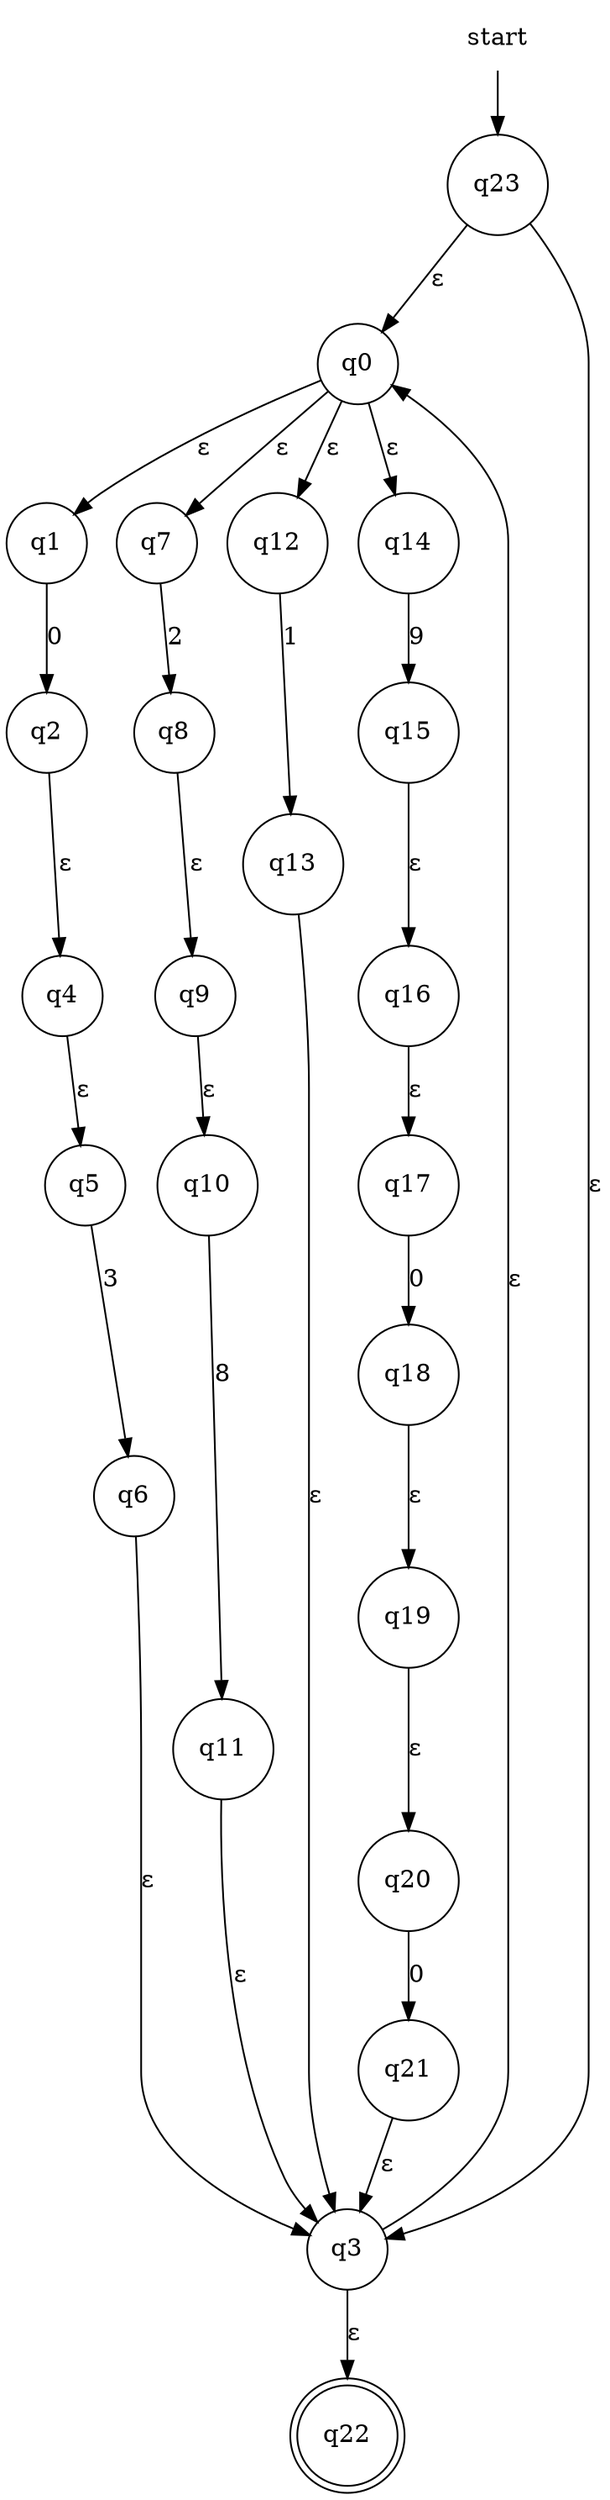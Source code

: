 digraph automaton {
    node [shape=none]; start;
    node [shape=doublecircle]; "q22";
    node [shape=circle];
    start -> "q23";
    "q0" -> "q1" [label="&epsilon;"];
    "q0" -> "q7" [label="&epsilon;"];
    "q0" -> "q12" [label="&epsilon;"];
    "q0" -> "q14" [label="&epsilon;"];
    "q1" -> "q2" [label="0"];
    "q2" -> "q4" [label="&epsilon;"];
    "q3" -> "q0" [label="&epsilon;"];
    "q3" -> "q22" [label="&epsilon;"];
    "q4" -> "q5" [label="&epsilon;"];
    "q5" -> "q6" [label="3"];
    "q6" -> "q3" [label="&epsilon;"];
    "q7" -> "q8" [label="2"];
    "q8" -> "q9" [label="&epsilon;"];
    "q9" -> "q10" [label="&epsilon;"];
    "q10" -> "q11" [label="8"];
    "q11" -> "q3" [label="&epsilon;"];
    "q12" -> "q13" [label="1"];
    "q13" -> "q3" [label="&epsilon;"];
    "q14" -> "q15" [label="9"];
    "q15" -> "q16" [label="&epsilon;"];
    "q16" -> "q17" [label="&epsilon;"];
    "q17" -> "q18" [label="0"];
    "q18" -> "q19" [label="&epsilon;"];
    "q19" -> "q20" [label="&epsilon;"];
    "q20" -> "q21" [label="0"];
    "q21" -> "q3" [label="&epsilon;"];
    "q23" -> "q0" [label="&epsilon;"];
    "q23" -> "q3" [label="&epsilon;"];
}
